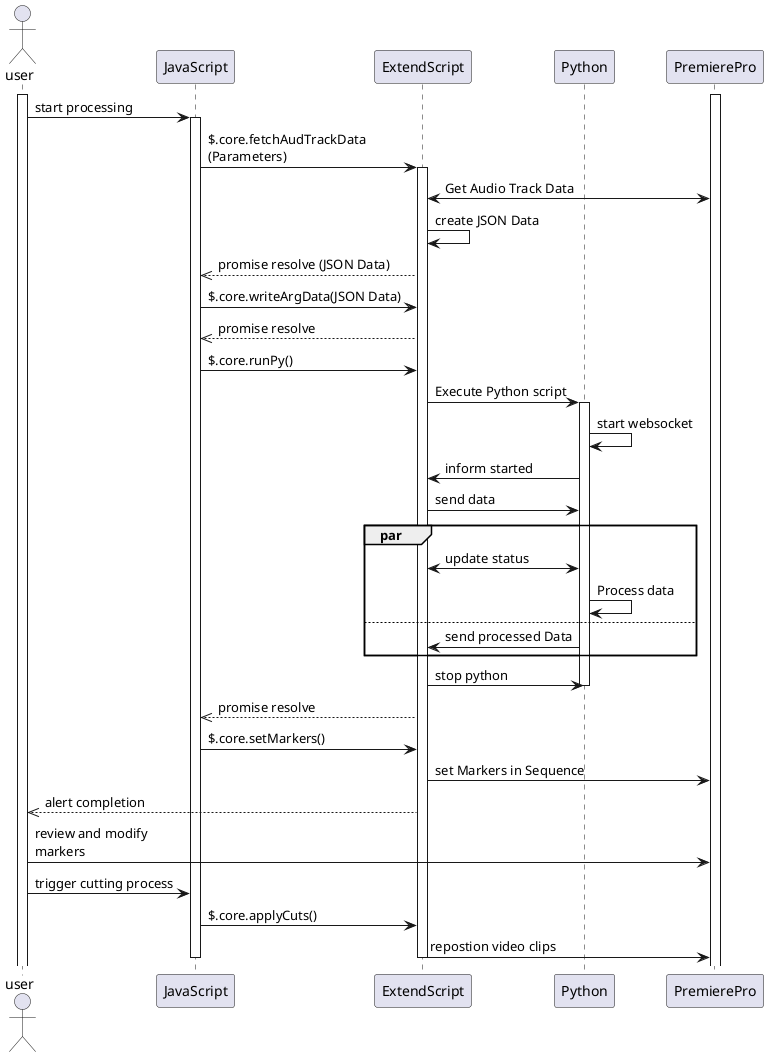 @startuml logical flow: Audio Analysis

actor user
participant JavaScript as js
participant ExtendScript as es

participant Python as py
participant PremierePro as pp

activate user
activate pp

user -> js: start processing
activate js
js -> es: $.core.fetchAudTrackData\n(Parameters)
activate es
es <-> pp: Get Audio Track Data
es -> es: create JSON Data
js <<-- es: promise resolve (JSON Data)
js -> es: $.core.writeArgData(JSON Data)

js <<-- es: promise resolve
js -> es: $.core.runPy()

es -> py: Execute Python script
activate py
py -> py:start websocket
es <- py: inform started
es -> py: send data
par
    es <-> py: update status
    py -> py: Process data
else
    py -> es: send processed Data
end
es -> py: stop python
deactivate py

js <<-- es: promise resolve
js -> es: $.core.setMarkers()

es -> pp: set Markers in Sequence
user <<-- es: alert completion
box "cutting process" #LightBlue
    user -> pp: review and modify\nmarkers
    user -> js: trigger cutting process
    js -> es: $.core.applyCuts()
    es -> pp: repostion video clips
end box


deactivate js
deactivate es


@enduml
